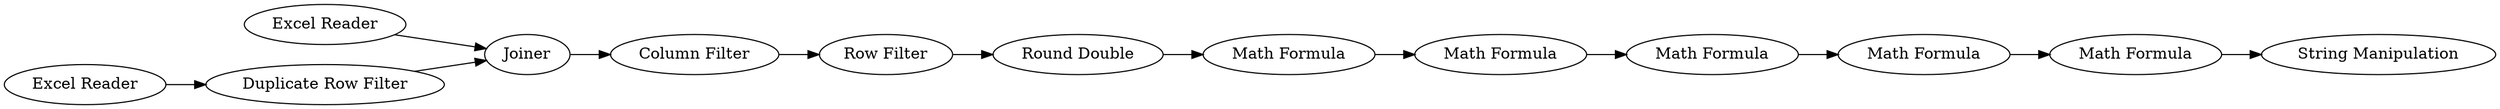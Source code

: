 digraph {
	"-3256376412024469479_3" [label="Duplicate Row Filter"]
	"-3256376412024469479_10" [label="Math Formula"]
	"-3256376412024469479_12" [label="Math Formula"]
	"-3256376412024469479_6" [label="Row Filter"]
	"-3256376412024469479_2" [label="Excel Reader"]
	"-3256376412024469479_8" [label="Math Formula"]
	"-3256376412024469479_9" [label="Math Formula"]
	"-3256376412024469479_11" [label="Math Formula"]
	"-3256376412024469479_5" [label="Column Filter"]
	"-3256376412024469479_4" [label=Joiner]
	"-3256376412024469479_7" [label="Round Double"]
	"-3256376412024469479_1" [label="Excel Reader"]
	"-3256376412024469479_13" [label="String Manipulation"]
	"-3256376412024469479_4" -> "-3256376412024469479_5"
	"-3256376412024469479_5" -> "-3256376412024469479_6"
	"-3256376412024469479_9" -> "-3256376412024469479_10"
	"-3256376412024469479_1" -> "-3256376412024469479_3"
	"-3256376412024469479_8" -> "-3256376412024469479_9"
	"-3256376412024469479_10" -> "-3256376412024469479_11"
	"-3256376412024469479_11" -> "-3256376412024469479_12"
	"-3256376412024469479_7" -> "-3256376412024469479_8"
	"-3256376412024469479_6" -> "-3256376412024469479_7"
	"-3256376412024469479_3" -> "-3256376412024469479_4"
	"-3256376412024469479_2" -> "-3256376412024469479_4"
	"-3256376412024469479_12" -> "-3256376412024469479_13"
	rankdir=LR
}
